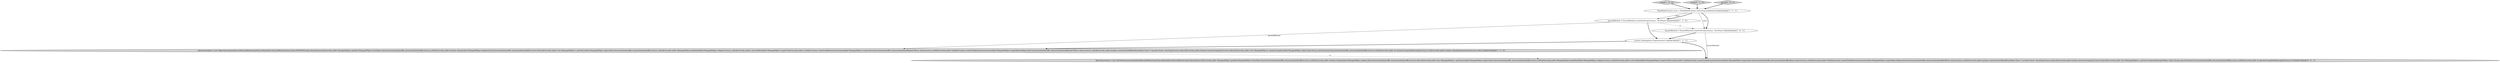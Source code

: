 digraph {
2 [style = filled, label = "objectAssociation = new ObjectAssociationAbstract(facetedMethod.getFeatureIdentifier(),facetedMethod,FeatureType.PROPERTY,objectSpecification){@Override public ManagedObject get(final ManagedObject fromObject,final InteractionInitiatedBy interactionInitiatedBy){return null}@Override public boolean isEmpty(final ManagedObject adapter,final InteractionInitiatedBy interactionInitiatedBy){return false}@Override public Can<ManagedObject> getChoices(final ManagedObject object,final InteractionInitiatedBy interactionInitiatedBy){return null}@Override public ManagedObject getDefault(final ManagedObject adapter){return null}@Override public void toDefault(final ManagedObject target){}@Override public UsabilityContext createUsableInteractionContext(final ManagedObject target,final InteractionInitiatedBy interactionInitiatedBy,final Where where){return null}@Override public VisibilityContext createVisibleInteractionContext(final ManagedObject targetObjectAdapter,final InteractionInitiatedBy interactionInitiatedBy,final Where where){return null}@Override public boolean containsNonFallbackFacet(final Class<? extends Facet> facetType){return false}@Override public boolean hasAutoComplete(){return false}@Override public Can<ManagedObject> getAutoComplete(final ManagedObject object,final String searchArg,final InteractionInitiatedBy interactionInitiatedBy){return null}@Override public int getAutoCompleteMinLength(){return 0}@Override public boolean isExplicitlyAnnotated(){return false}}@@@10@@@['1', '1', '0']", fillcolor = lightgray, shape = ellipse image = "AAA0AAABBB1BBB"];
1 [style = filled, label = "MetaModelContext mmc = MetaModelContext_forTesting.buildDefault()@@@3@@@['1', '1', '1']", fillcolor = white, shape = ellipse image = "AAA0AAABBB1BBB"];
4 [style = filled, label = "setup['1', '0', '0']", fillcolor = lightgray, shape = diamond image = "AAA0AAABBB1BBB"];
8 [style = filled, label = "objectAssociation = new OneToOneAssociationDefault(facetedMethod.getFeatureIdentifier(),facetedMethod,objectSpecification){@Override public ManagedObject get(final ManagedObject fromObject,final InteractionInitiatedBy interactionInitiatedBy){return null}@Override public boolean isEmpty(final ManagedObject adapter,final InteractionInitiatedBy interactionInitiatedBy){return false}@Override public Can<ManagedObject> getChoices(final ManagedObject object,final InteractionInitiatedBy interactionInitiatedBy){return null}@Override public ManagedObject getDefault(final ManagedObject adapter){return null}@Override public void toDefault(final ManagedObject target){}@Override public UsabilityContext createUsableInteractionContext(final ManagedObject target,final InteractionInitiatedBy interactionInitiatedBy,Where where){return null}@Override public VisibilityContext createVisibleInteractionContext(final ManagedObject targetObjectAdapter,final InteractionInitiatedBy interactionInitiatedBy,Where where){return null}@Override public boolean containsNonFallbackFacet(final Class<? extends Facet> facetType){return false}@Override public boolean hasAutoComplete(){return false}@Override public Can<ManagedObject> getAutoComplete(ManagedObject object,String searchArg,final InteractionInitiatedBy interactionInitiatedBy){return null}@Override public int getAutoCompleteMinLength(){return 0}}@@@10@@@['0', '0', '1']", fillcolor = lightgray, shape = ellipse image = "AAA0AAABBB3BBB"];
0 [style = filled, label = "facetedMethod = FacetedMethod.createForProperty(mmc,,\"firstName\")@@@4@@@['1', '1', '0']", fillcolor = white, shape = ellipse image = "AAA0AAABBB1BBB"];
3 [style = filled, label = "context.checking(new Expectations(){})@@@5@@@['1', '1', '1']", fillcolor = white, shape = ellipse image = "AAA0AAABBB1BBB"];
5 [style = filled, label = "setup['0', '1', '0']", fillcolor = lightgray, shape = diamond image = "AAA0AAABBB2BBB"];
6 [style = filled, label = "setup['0', '0', '1']", fillcolor = lightgray, shape = diamond image = "AAA0AAABBB3BBB"];
7 [style = filled, label = "facetedMethod = FacetedMethod.createForProperty(mmc,,\"firstName\")@@@4@@@['0', '0', '1']", fillcolor = white, shape = ellipse image = "AAA0AAABBB3BBB"];
2->8 [style = dashed, label="0"];
1->0 [style = solid, label="mmc"];
3->8 [style = bold, label=""];
0->7 [style = dashed, label="0"];
1->7 [style = solid, label="mmc"];
7->8 [style = solid, label="facetedMethod"];
0->2 [style = solid, label="facetedMethod"];
1->7 [style = bold, label=""];
0->3 [style = bold, label=""];
6->1 [style = bold, label=""];
7->3 [style = bold, label=""];
3->2 [style = bold, label=""];
4->1 [style = bold, label=""];
1->0 [style = bold, label=""];
5->1 [style = bold, label=""];
}
